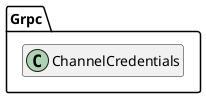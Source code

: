 @startuml
set namespaceSeparator \\
hide members
hide << alias >> circle

class Grpc\\ChannelCredentials
@enduml
